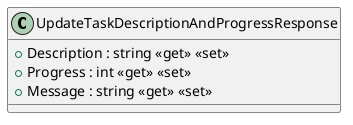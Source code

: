 @startuml
class UpdateTaskDescriptionAndProgressResponse {
    + Description : string <<get>> <<set>>
    + Progress : int <<get>> <<set>>
    + Message : string <<get>> <<set>>
}
@enduml
